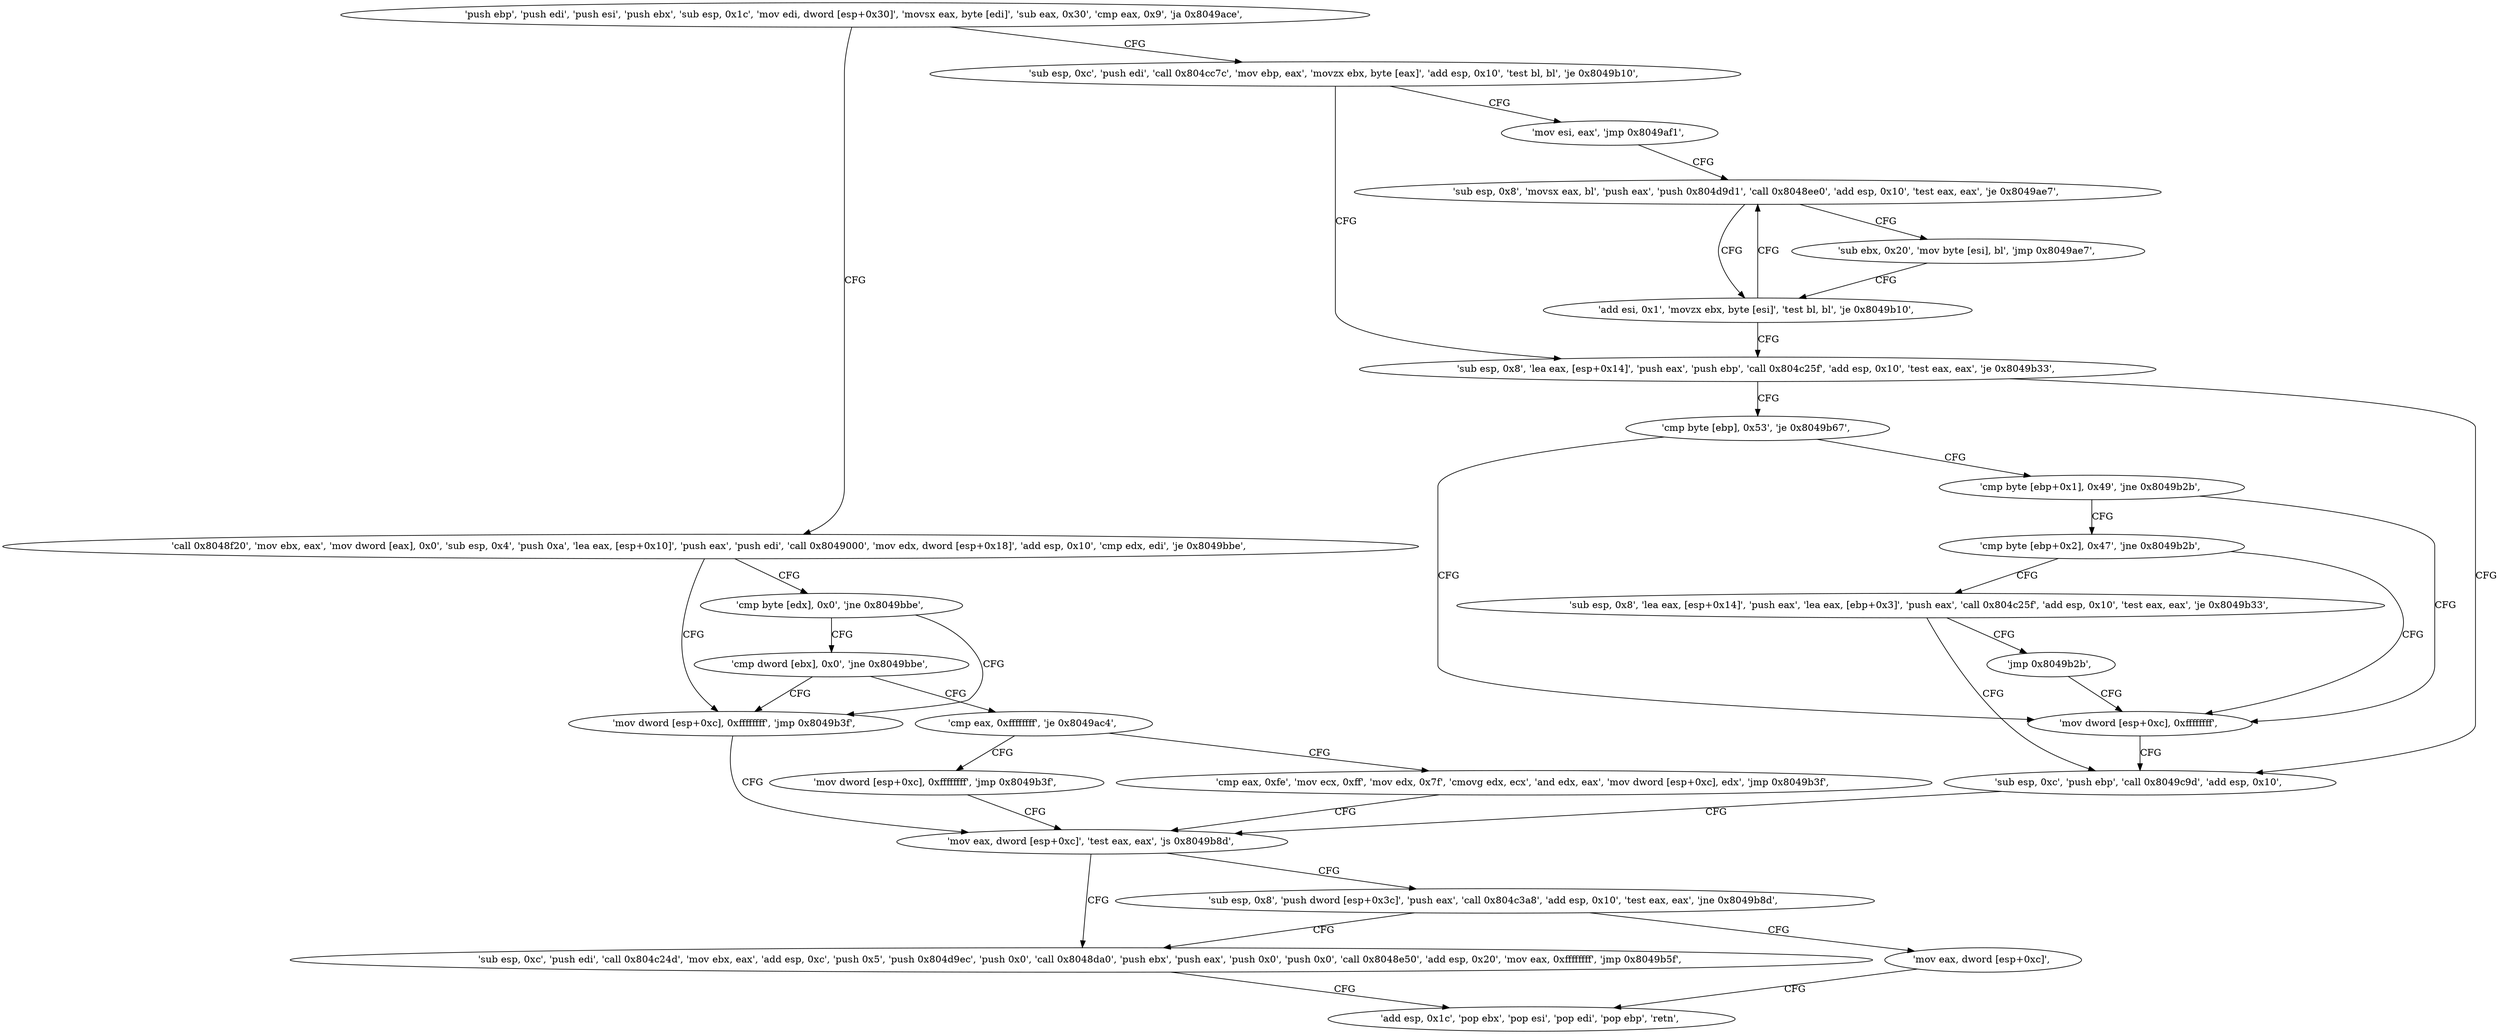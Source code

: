 digraph "func" {
"134519377" [label = "'push ebp', 'push edi', 'push esi', 'push ebx', 'sub esp, 0x1c', 'mov edi, dword [esp+0x30]', 'movsx eax, byte [edi]', 'sub eax, 0x30', 'cmp eax, 0x9', 'ja 0x8049ace', " ]
"134519502" [label = "'sub esp, 0xc', 'push edi', 'call 0x804cc7c', 'mov ebp, eax', 'movzx ebx, byte [eax]', 'add esp, 0x10', 'test bl, bl', 'je 0x8049b10', " ]
"134519399" [label = "'call 0x8048f20', 'mov ebx, eax', 'mov dword [eax], 0x0', 'sub esp, 0x4', 'push 0xa', 'lea eax, [esp+0x10]', 'push eax', 'push edi', 'call 0x8049000', 'mov edx, dword [esp+0x18]', 'add esp, 0x10', 'cmp edx, edi', 'je 0x8049bbe', " ]
"134519568" [label = "'sub esp, 0x8', 'lea eax, [esp+0x14]', 'push eax', 'push ebp', 'call 0x804c25f', 'add esp, 0x10', 'test eax, eax', 'je 0x8049b33', " ]
"134519523" [label = "'mov esi, eax', 'jmp 0x8049af1', " ]
"134519742" [label = "'mov dword [esp+0xc], 0xffffffff', 'jmp 0x8049b3f', " ]
"134519443" [label = "'cmp byte [edx], 0x0', 'jne 0x8049bbe', " ]
"134519603" [label = "'sub esp, 0xc', 'push ebp', 'call 0x8049c9d', 'add esp, 0x10', " ]
"134519589" [label = "'cmp byte [ebp], 0x53', 'je 0x8049b67', " ]
"134519537" [label = "'sub esp, 0x8', 'movsx eax, bl', 'push eax', 'push 0x804d9d1', 'call 0x8048ee0', 'add esp, 0x10', 'test eax, eax', 'je 0x8049ae7', " ]
"134519615" [label = "'mov eax, dword [esp+0xc]', 'test eax, eax', 'js 0x8049b8d', " ]
"134519452" [label = "'cmp dword [ebx], 0x0', 'jne 0x8049bbe', " ]
"134519655" [label = "'cmp byte [ebp+0x1], 0x49', 'jne 0x8049b2b', " ]
"134519595" [label = "'mov dword [esp+0xc], 0xffffffff', " ]
"134519527" [label = "'add esi, 0x1', 'movzx ebx, byte [esi]', 'test bl, bl', 'je 0x8049b10', " ]
"134519561" [label = "'sub ebx, 0x20', 'mov byte [esi], bl', 'jmp 0x8049ae7', " ]
"134519693" [label = "'sub esp, 0xc', 'push edi', 'call 0x804c24d', 'mov ebx, eax', 'add esp, 0xc', 'push 0x5', 'push 0x804d9ec', 'push 0x0', 'call 0x8048da0', 'push ebx', 'push eax', 'push 0x0', 'push 0x0', 'call 0x8048e50', 'add esp, 0x20', 'mov eax, 0xffffffff', 'jmp 0x8049b5f', " ]
"134519623" [label = "'sub esp, 0x8', 'push dword [esp+0x3c]', 'push eax', 'call 0x804c3a8', 'add esp, 0x10', 'test eax, eax', 'jne 0x8049b8d', " ]
"134519461" [label = "'cmp eax, 0xffffffff', 'je 0x8049ac4', " ]
"134519647" [label = "'add esp, 0x1c', 'pop ebx', 'pop esi', 'pop edi', 'pop ebp', 'retn', " ]
"134519643" [label = "'mov eax, dword [esp+0xc]', " ]
"134519661" [label = "'cmp byte [ebp+0x2], 0x47', 'jne 0x8049b2b', " ]
"134519492" [label = "'mov dword [esp+0xc], 0xffffffff', 'jmp 0x8049b3f', " ]
"134519466" [label = "'cmp eax, 0xfe', 'mov ecx, 0xff', 'mov edx, 0x7f', 'cmovg edx, ecx', 'and edx, eax', 'mov dword [esp+0xc], edx', 'jmp 0x8049b3f', " ]
"134519667" [label = "'sub esp, 0x8', 'lea eax, [esp+0x14]', 'push eax', 'lea eax, [ebp+0x3]', 'push eax', 'call 0x804c25f', 'add esp, 0x10', 'test eax, eax', 'je 0x8049b33', " ]
"134519691" [label = "'jmp 0x8049b2b', " ]
"134519377" -> "134519502" [ label = "CFG" ]
"134519377" -> "134519399" [ label = "CFG" ]
"134519502" -> "134519568" [ label = "CFG" ]
"134519502" -> "134519523" [ label = "CFG" ]
"134519399" -> "134519742" [ label = "CFG" ]
"134519399" -> "134519443" [ label = "CFG" ]
"134519568" -> "134519603" [ label = "CFG" ]
"134519568" -> "134519589" [ label = "CFG" ]
"134519523" -> "134519537" [ label = "CFG" ]
"134519742" -> "134519615" [ label = "CFG" ]
"134519443" -> "134519742" [ label = "CFG" ]
"134519443" -> "134519452" [ label = "CFG" ]
"134519603" -> "134519615" [ label = "CFG" ]
"134519589" -> "134519655" [ label = "CFG" ]
"134519589" -> "134519595" [ label = "CFG" ]
"134519537" -> "134519527" [ label = "CFG" ]
"134519537" -> "134519561" [ label = "CFG" ]
"134519615" -> "134519693" [ label = "CFG" ]
"134519615" -> "134519623" [ label = "CFG" ]
"134519452" -> "134519742" [ label = "CFG" ]
"134519452" -> "134519461" [ label = "CFG" ]
"134519655" -> "134519595" [ label = "CFG" ]
"134519655" -> "134519661" [ label = "CFG" ]
"134519595" -> "134519603" [ label = "CFG" ]
"134519527" -> "134519568" [ label = "CFG" ]
"134519527" -> "134519537" [ label = "CFG" ]
"134519561" -> "134519527" [ label = "CFG" ]
"134519693" -> "134519647" [ label = "CFG" ]
"134519623" -> "134519693" [ label = "CFG" ]
"134519623" -> "134519643" [ label = "CFG" ]
"134519461" -> "134519492" [ label = "CFG" ]
"134519461" -> "134519466" [ label = "CFG" ]
"134519643" -> "134519647" [ label = "CFG" ]
"134519661" -> "134519595" [ label = "CFG" ]
"134519661" -> "134519667" [ label = "CFG" ]
"134519492" -> "134519615" [ label = "CFG" ]
"134519466" -> "134519615" [ label = "CFG" ]
"134519667" -> "134519603" [ label = "CFG" ]
"134519667" -> "134519691" [ label = "CFG" ]
"134519691" -> "134519595" [ label = "CFG" ]
}
